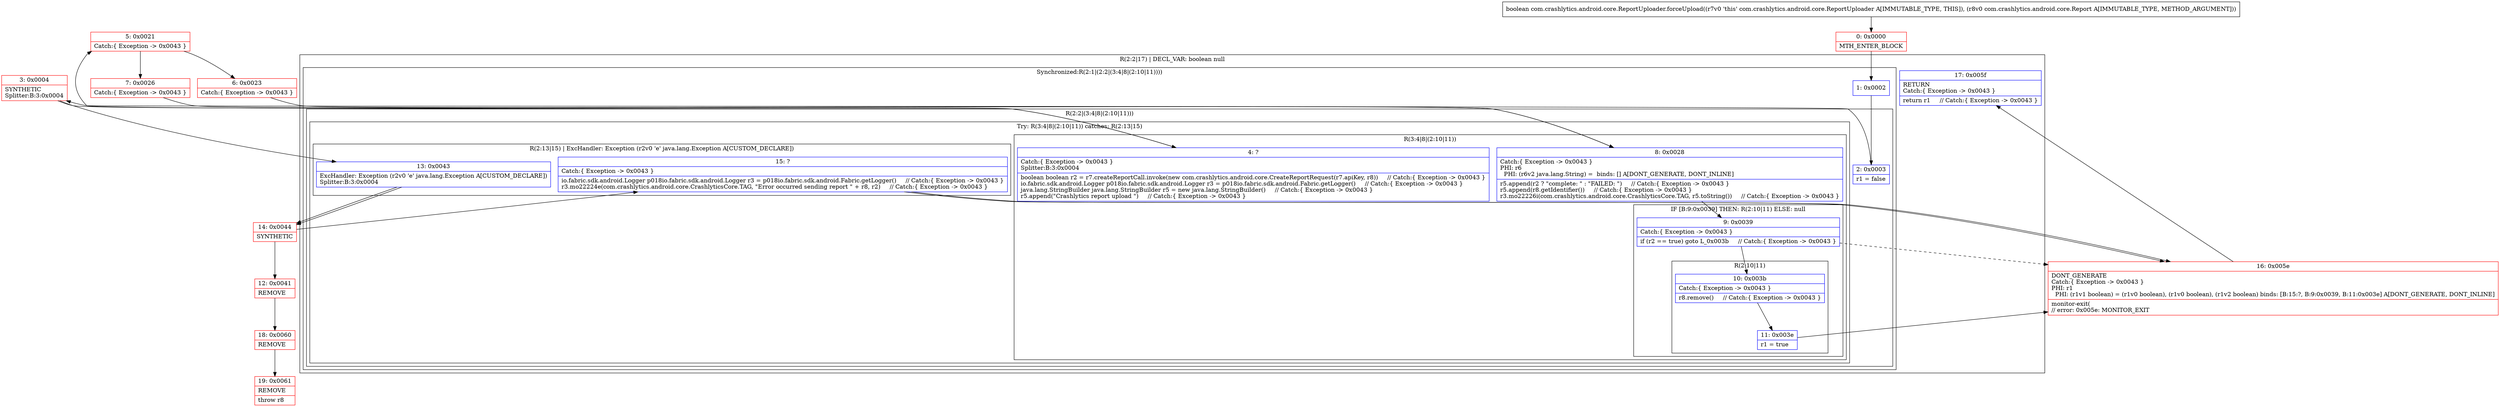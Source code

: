 digraph "CFG forcom.crashlytics.android.core.ReportUploader.forceUpload(Lcom\/crashlytics\/android\/core\/Report;)Z" {
subgraph cluster_Region_717084001 {
label = "R(2:2|17) | DECL_VAR: boolean null\l";
node [shape=record,color=blue];
subgraph cluster_SynchronizedRegion_1722574373 {
label = "Synchronized:R(2:1|(2:2|(3:4|8|(2:10|11))))";
node [shape=record,color=blue];
Node_1 [shape=record,label="{1\:\ 0x0002}"];
subgraph cluster_Region_1661876232 {
label = "R(2:2|(3:4|8|(2:10|11)))";
node [shape=record,color=blue];
Node_2 [shape=record,label="{2\:\ 0x0003|r1 = false\l}"];
subgraph cluster_TryCatchRegion_232879333 {
label = "Try: R(3:4|8|(2:10|11)) catches: R(2:13|15)";
node [shape=record,color=blue];
subgraph cluster_Region_846437421 {
label = "R(3:4|8|(2:10|11))";
node [shape=record,color=blue];
Node_4 [shape=record,label="{4\:\ ?|Catch:\{ Exception \-\> 0x0043 \}\lSplitter:B:3:0x0004\l|boolean boolean r2 = r7.createReportCall.invoke(new com.crashlytics.android.core.CreateReportRequest(r7.apiKey, r8))     \/\/ Catch:\{ Exception \-\> 0x0043 \}\lio.fabric.sdk.android.Logger p018io.fabric.sdk.android.Logger r3 = p018io.fabric.sdk.android.Fabric.getLogger()     \/\/ Catch:\{ Exception \-\> 0x0043 \}\ljava.lang.StringBuilder java.lang.StringBuilder r5 = new java.lang.StringBuilder()     \/\/ Catch:\{ Exception \-\> 0x0043 \}\lr5.append(\"Crashlytics report upload \")     \/\/ Catch:\{ Exception \-\> 0x0043 \}\l}"];
Node_8 [shape=record,label="{8\:\ 0x0028|Catch:\{ Exception \-\> 0x0043 \}\lPHI: r6 \l  PHI: (r6v2 java.lang.String) =  binds: [] A[DONT_GENERATE, DONT_INLINE]\l|r5.append(r2 ? \"complete: \" : \"FAILED: \")     \/\/ Catch:\{ Exception \-\> 0x0043 \}\lr5.append(r8.getIdentifier())     \/\/ Catch:\{ Exception \-\> 0x0043 \}\lr3.mo22226i(com.crashlytics.android.core.CrashlyticsCore.TAG, r5.toString())     \/\/ Catch:\{ Exception \-\> 0x0043 \}\l}"];
subgraph cluster_IfRegion_1347877521 {
label = "IF [B:9:0x0039] THEN: R(2:10|11) ELSE: null";
node [shape=record,color=blue];
Node_9 [shape=record,label="{9\:\ 0x0039|Catch:\{ Exception \-\> 0x0043 \}\l|if (r2 == true) goto L_0x003b     \/\/ Catch:\{ Exception \-\> 0x0043 \}\l}"];
subgraph cluster_Region_180162389 {
label = "R(2:10|11)";
node [shape=record,color=blue];
Node_10 [shape=record,label="{10\:\ 0x003b|Catch:\{ Exception \-\> 0x0043 \}\l|r8.remove()     \/\/ Catch:\{ Exception \-\> 0x0043 \}\l}"];
Node_11 [shape=record,label="{11\:\ 0x003e|r1 = true\l}"];
}
}
}
subgraph cluster_Region_539967064 {
label = "R(2:13|15) | ExcHandler: Exception (r2v0 'e' java.lang.Exception A[CUSTOM_DECLARE])\l";
node [shape=record,color=blue];
Node_13 [shape=record,label="{13\:\ 0x0043|ExcHandler: Exception (r2v0 'e' java.lang.Exception A[CUSTOM_DECLARE])\lSplitter:B:3:0x0004\l}"];
Node_15 [shape=record,label="{15\:\ ?|Catch:\{ Exception \-\> 0x0043 \}\l|io.fabric.sdk.android.Logger p018io.fabric.sdk.android.Logger r3 = p018io.fabric.sdk.android.Fabric.getLogger()     \/\/ Catch:\{ Exception \-\> 0x0043 \}\lr3.mo22224e(com.crashlytics.android.core.CrashlyticsCore.TAG, \"Error occurred sending report \" + r8, r2)     \/\/ Catch:\{ Exception \-\> 0x0043 \}\l}"];
}
}
}
}
Node_17 [shape=record,label="{17\:\ 0x005f|RETURN\lCatch:\{ Exception \-\> 0x0043 \}\l|return r1     \/\/ Catch:\{ Exception \-\> 0x0043 \}\l}"];
}
subgraph cluster_Region_539967064 {
label = "R(2:13|15) | ExcHandler: Exception (r2v0 'e' java.lang.Exception A[CUSTOM_DECLARE])\l";
node [shape=record,color=blue];
Node_13 [shape=record,label="{13\:\ 0x0043|ExcHandler: Exception (r2v0 'e' java.lang.Exception A[CUSTOM_DECLARE])\lSplitter:B:3:0x0004\l}"];
Node_15 [shape=record,label="{15\:\ ?|Catch:\{ Exception \-\> 0x0043 \}\l|io.fabric.sdk.android.Logger p018io.fabric.sdk.android.Logger r3 = p018io.fabric.sdk.android.Fabric.getLogger()     \/\/ Catch:\{ Exception \-\> 0x0043 \}\lr3.mo22224e(com.crashlytics.android.core.CrashlyticsCore.TAG, \"Error occurred sending report \" + r8, r2)     \/\/ Catch:\{ Exception \-\> 0x0043 \}\l}"];
}
Node_0 [shape=record,color=red,label="{0\:\ 0x0000|MTH_ENTER_BLOCK\l}"];
Node_3 [shape=record,color=red,label="{3\:\ 0x0004|SYNTHETIC\lSplitter:B:3:0x0004\l}"];
Node_5 [shape=record,color=red,label="{5\:\ 0x0021|Catch:\{ Exception \-\> 0x0043 \}\l}"];
Node_6 [shape=record,color=red,label="{6\:\ 0x0023|Catch:\{ Exception \-\> 0x0043 \}\l}"];
Node_7 [shape=record,color=red,label="{7\:\ 0x0026|Catch:\{ Exception \-\> 0x0043 \}\l}"];
Node_12 [shape=record,color=red,label="{12\:\ 0x0041|REMOVE\l}"];
Node_14 [shape=record,color=red,label="{14\:\ 0x0044|SYNTHETIC\l}"];
Node_16 [shape=record,color=red,label="{16\:\ 0x005e|DONT_GENERATE\lCatch:\{ Exception \-\> 0x0043 \}\lPHI: r1 \l  PHI: (r1v1 boolean) = (r1v0 boolean), (r1v0 boolean), (r1v2 boolean) binds: [B:15:?, B:9:0x0039, B:11:0x003e] A[DONT_GENERATE, DONT_INLINE]\l|monitor\-exit(\l\/\/ error: 0x005e: MONITOR_EXIT  \l}"];
Node_18 [shape=record,color=red,label="{18\:\ 0x0060|REMOVE\l}"];
Node_19 [shape=record,color=red,label="{19\:\ 0x0061|REMOVE\l|throw r8\l}"];
MethodNode[shape=record,label="{boolean com.crashlytics.android.core.ReportUploader.forceUpload((r7v0 'this' com.crashlytics.android.core.ReportUploader A[IMMUTABLE_TYPE, THIS]), (r8v0 com.crashlytics.android.core.Report A[IMMUTABLE_TYPE, METHOD_ARGUMENT])) }"];
MethodNode -> Node_0;
Node_1 -> Node_2;
Node_2 -> Node_3;
Node_4 -> Node_5;
Node_8 -> Node_9;
Node_9 -> Node_10;
Node_9 -> Node_16[style=dashed];
Node_10 -> Node_11;
Node_11 -> Node_16;
Node_13 -> Node_14;
Node_15 -> Node_16;
Node_13 -> Node_14;
Node_15 -> Node_16;
Node_0 -> Node_1;
Node_3 -> Node_4;
Node_3 -> Node_13;
Node_5 -> Node_6;
Node_5 -> Node_7;
Node_6 -> Node_8;
Node_7 -> Node_8;
Node_12 -> Node_18;
Node_14 -> Node_15;
Node_14 -> Node_12;
Node_16 -> Node_17;
Node_18 -> Node_19;
}

